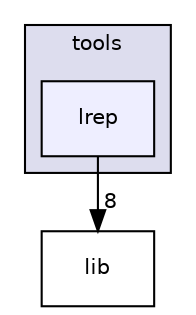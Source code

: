 digraph "tools/lrep" {
  bgcolor=transparent;
  compound=true
  node [ fontsize="10", fontname="Helvetica"];
  edge [ labelfontsize="10", labelfontname="Helvetica"];
  subgraph clusterdir_4eeb864c4eec08c7d6b9d3b0352cfdde {
    graph [ bgcolor="#ddddee", pencolor="black", label="tools" fontname="Helvetica", fontsize="10", URL="dir_4eeb864c4eec08c7d6b9d3b0352cfdde.html"]
  dir_b96566f931e51e81257bef2ecb4d2da2 [shape=box, label="lrep", style="filled", fillcolor="#eeeeff", pencolor="black", URL="dir_b96566f931e51e81257bef2ecb4d2da2.html"];
  }
  dir_97aefd0d527b934f1d99a682da8fe6a9 [shape=box label="lib" URL="dir_97aefd0d527b934f1d99a682da8fe6a9.html"];
  dir_b96566f931e51e81257bef2ecb4d2da2->dir_97aefd0d527b934f1d99a682da8fe6a9 [headlabel="8", labeldistance=1.5 headhref="dir_000007_000001.html"];
}
